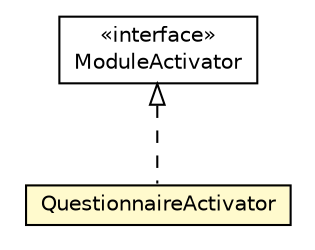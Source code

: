 #!/usr/local/bin/dot
#
# Class diagram 
# Generated by UMLGraph version R5_6-24-gf6e263 (http://www.umlgraph.org/)
#

digraph G {
	edge [fontname="Helvetica",fontsize=10,labelfontname="Helvetica",labelfontsize=10];
	node [fontname="Helvetica",fontsize=10,shape=plaintext];
	nodesep=0.25;
	ranksep=0.5;
	// org.universAAL.ontology.QuestionnaireActivator
	c298201 [label=<<table title="org.universAAL.ontology.QuestionnaireActivator" border="0" cellborder="1" cellspacing="0" cellpadding="2" port="p" bgcolor="lemonChiffon" href="./QuestionnaireActivator.html">
		<tr><td><table border="0" cellspacing="0" cellpadding="1">
<tr><td align="center" balign="center"> QuestionnaireActivator </td></tr>
		</table></td></tr>
		</table>>, URL="./QuestionnaireActivator.html", fontname="Helvetica", fontcolor="black", fontsize=10.0];
	//org.universAAL.ontology.QuestionnaireActivator implements org.universAAL.middleware.container.ModuleActivator
	c298791:p -> c298201:p [dir=back,arrowtail=empty,style=dashed];
	// org.universAAL.middleware.container.ModuleActivator
	c298791 [label=<<table title="org.universAAL.middleware.container.ModuleActivator" border="0" cellborder="1" cellspacing="0" cellpadding="2" port="p" href="http://java.sun.com/j2se/1.4.2/docs/api/org/universAAL/middleware/container/ModuleActivator.html">
		<tr><td><table border="0" cellspacing="0" cellpadding="1">
<tr><td align="center" balign="center"> &#171;interface&#187; </td></tr>
<tr><td align="center" balign="center"> ModuleActivator </td></tr>
		</table></td></tr>
		</table>>, URL="http://java.sun.com/j2se/1.4.2/docs/api/org/universAAL/middleware/container/ModuleActivator.html", fontname="Helvetica", fontcolor="black", fontsize=10.0];
}

